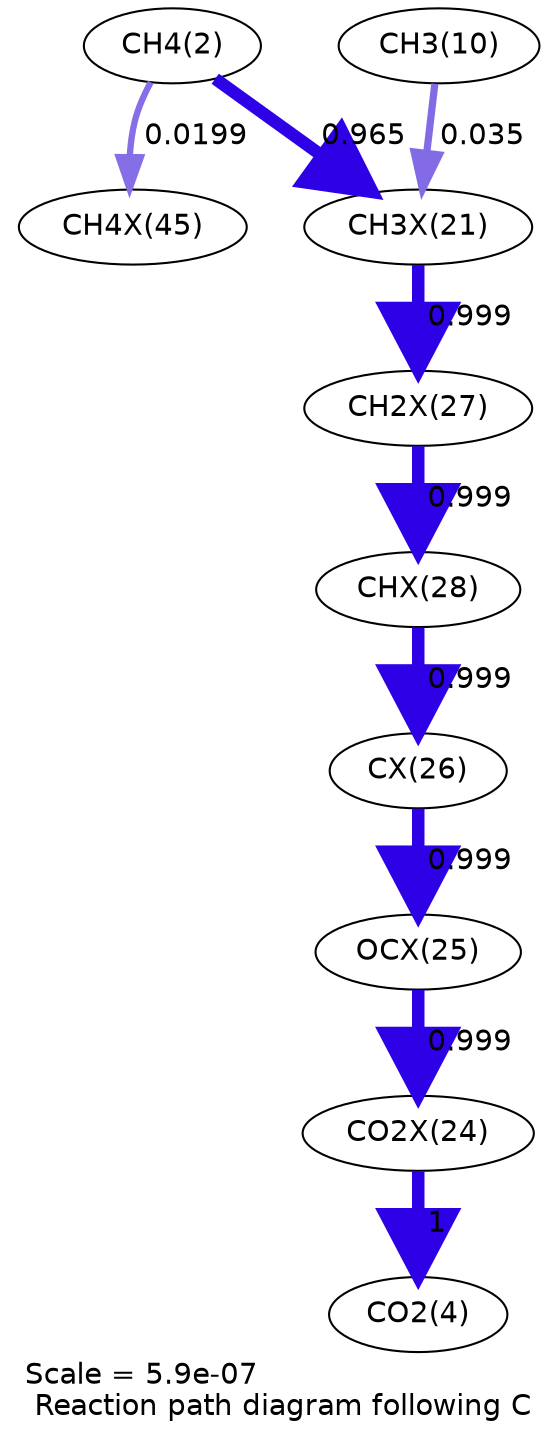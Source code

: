 digraph reaction_paths {
center=1;
s4 -> s40[fontname="Helvetica", penwidth=3.04, arrowsize=1.52, color="0.7, 0.52, 0.9"
, label=" 0.0199"];
s4 -> s32[fontname="Helvetica", penwidth=5.97, arrowsize=2.99, color="0.7, 1.46, 0.9"
, label=" 0.965"];
s12 -> s32[fontname="Helvetica", penwidth=3.47, arrowsize=1.73, color="0.7, 0.535, 0.9"
, label=" 0.035"];
s32 -> s38[fontname="Helvetica", penwidth=6, arrowsize=3, color="0.7, 1.5, 0.9"
, label=" 0.999"];
s38 -> s39[fontname="Helvetica", penwidth=6, arrowsize=3, color="0.7, 1.5, 0.9"
, label=" 0.999"];
s39 -> s37[fontname="Helvetica", penwidth=6, arrowsize=3, color="0.7, 1.5, 0.9"
, label=" 0.999"];
s37 -> s36[fontname="Helvetica", penwidth=6, arrowsize=3, color="0.7, 1.5, 0.9"
, label=" 0.999"];
s36 -> s35[fontname="Helvetica", penwidth=6, arrowsize=3, color="0.7, 1.5, 0.9"
, label=" 0.999"];
s35 -> s6[fontname="Helvetica", penwidth=6, arrowsize=3, color="0.7, 1.5, 0.9"
, label=" 1"];
s4 [ fontname="Helvetica", label="CH4(2)"];
s6 [ fontname="Helvetica", label="CO2(4)"];
s12 [ fontname="Helvetica", label="CH3(10)"];
s32 [ fontname="Helvetica", label="CH3X(21)"];
s35 [ fontname="Helvetica", label="CO2X(24)"];
s36 [ fontname="Helvetica", label="OCX(25)"];
s37 [ fontname="Helvetica", label="CX(26)"];
s38 [ fontname="Helvetica", label="CH2X(27)"];
s39 [ fontname="Helvetica", label="CHX(28)"];
s40 [ fontname="Helvetica", label="CH4X(45)"];
 label = "Scale = 5.9e-07\l Reaction path diagram following C";
 fontname = "Helvetica";
}
